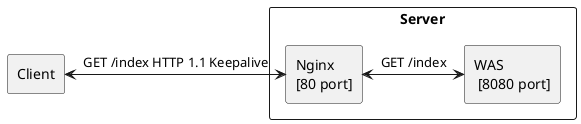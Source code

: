 @startuml


rectangle Client {
}

rectangle Server {
	rectangle Nginx as "Nginx\n[80 port]" {

	}

	rectangle WAS as "WAS\n [8080 port]" {
	}
}


Client <-r-> Nginx : GET /index HTTP 1.1 Keepalive
Nginx <-r-> WAS : GET /index

@enduml